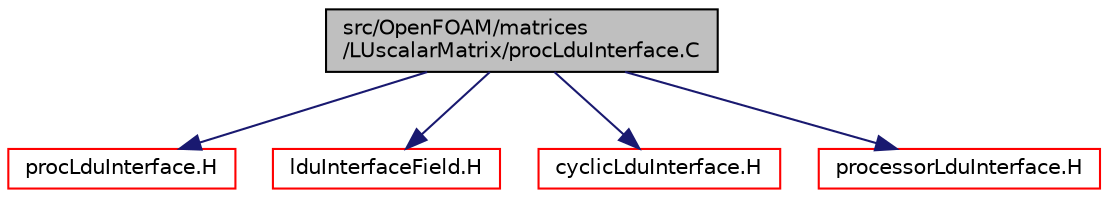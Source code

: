 digraph "src/OpenFOAM/matrices/LUscalarMatrix/procLduInterface.C"
{
  bgcolor="transparent";
  edge [fontname="Helvetica",fontsize="10",labelfontname="Helvetica",labelfontsize="10"];
  node [fontname="Helvetica",fontsize="10",shape=record];
  Node1 [label="src/OpenFOAM/matrices\l/LUscalarMatrix/procLduInterface.C",height=0.2,width=0.4,color="black", fillcolor="grey75", style="filled", fontcolor="black"];
  Node1 -> Node2 [color="midnightblue",fontsize="10",style="solid",fontname="Helvetica"];
  Node2 [label="procLduInterface.H",height=0.2,width=0.4,color="red",URL="$a08543.html"];
  Node1 -> Node3 [color="midnightblue",fontsize="10",style="solid",fontname="Helvetica"];
  Node3 [label="lduInterfaceField.H",height=0.2,width=0.4,color="red",URL="$a08396.html"];
  Node1 -> Node4 [color="midnightblue",fontsize="10",style="solid",fontname="Helvetica"];
  Node4 [label="cyclicLduInterface.H",height=0.2,width=0.4,color="red",URL="$a08386.html"];
  Node1 -> Node5 [color="midnightblue",fontsize="10",style="solid",fontname="Helvetica"];
  Node5 [label="processorLduInterface.H",height=0.2,width=0.4,color="red",URL="$a08391.html"];
}
